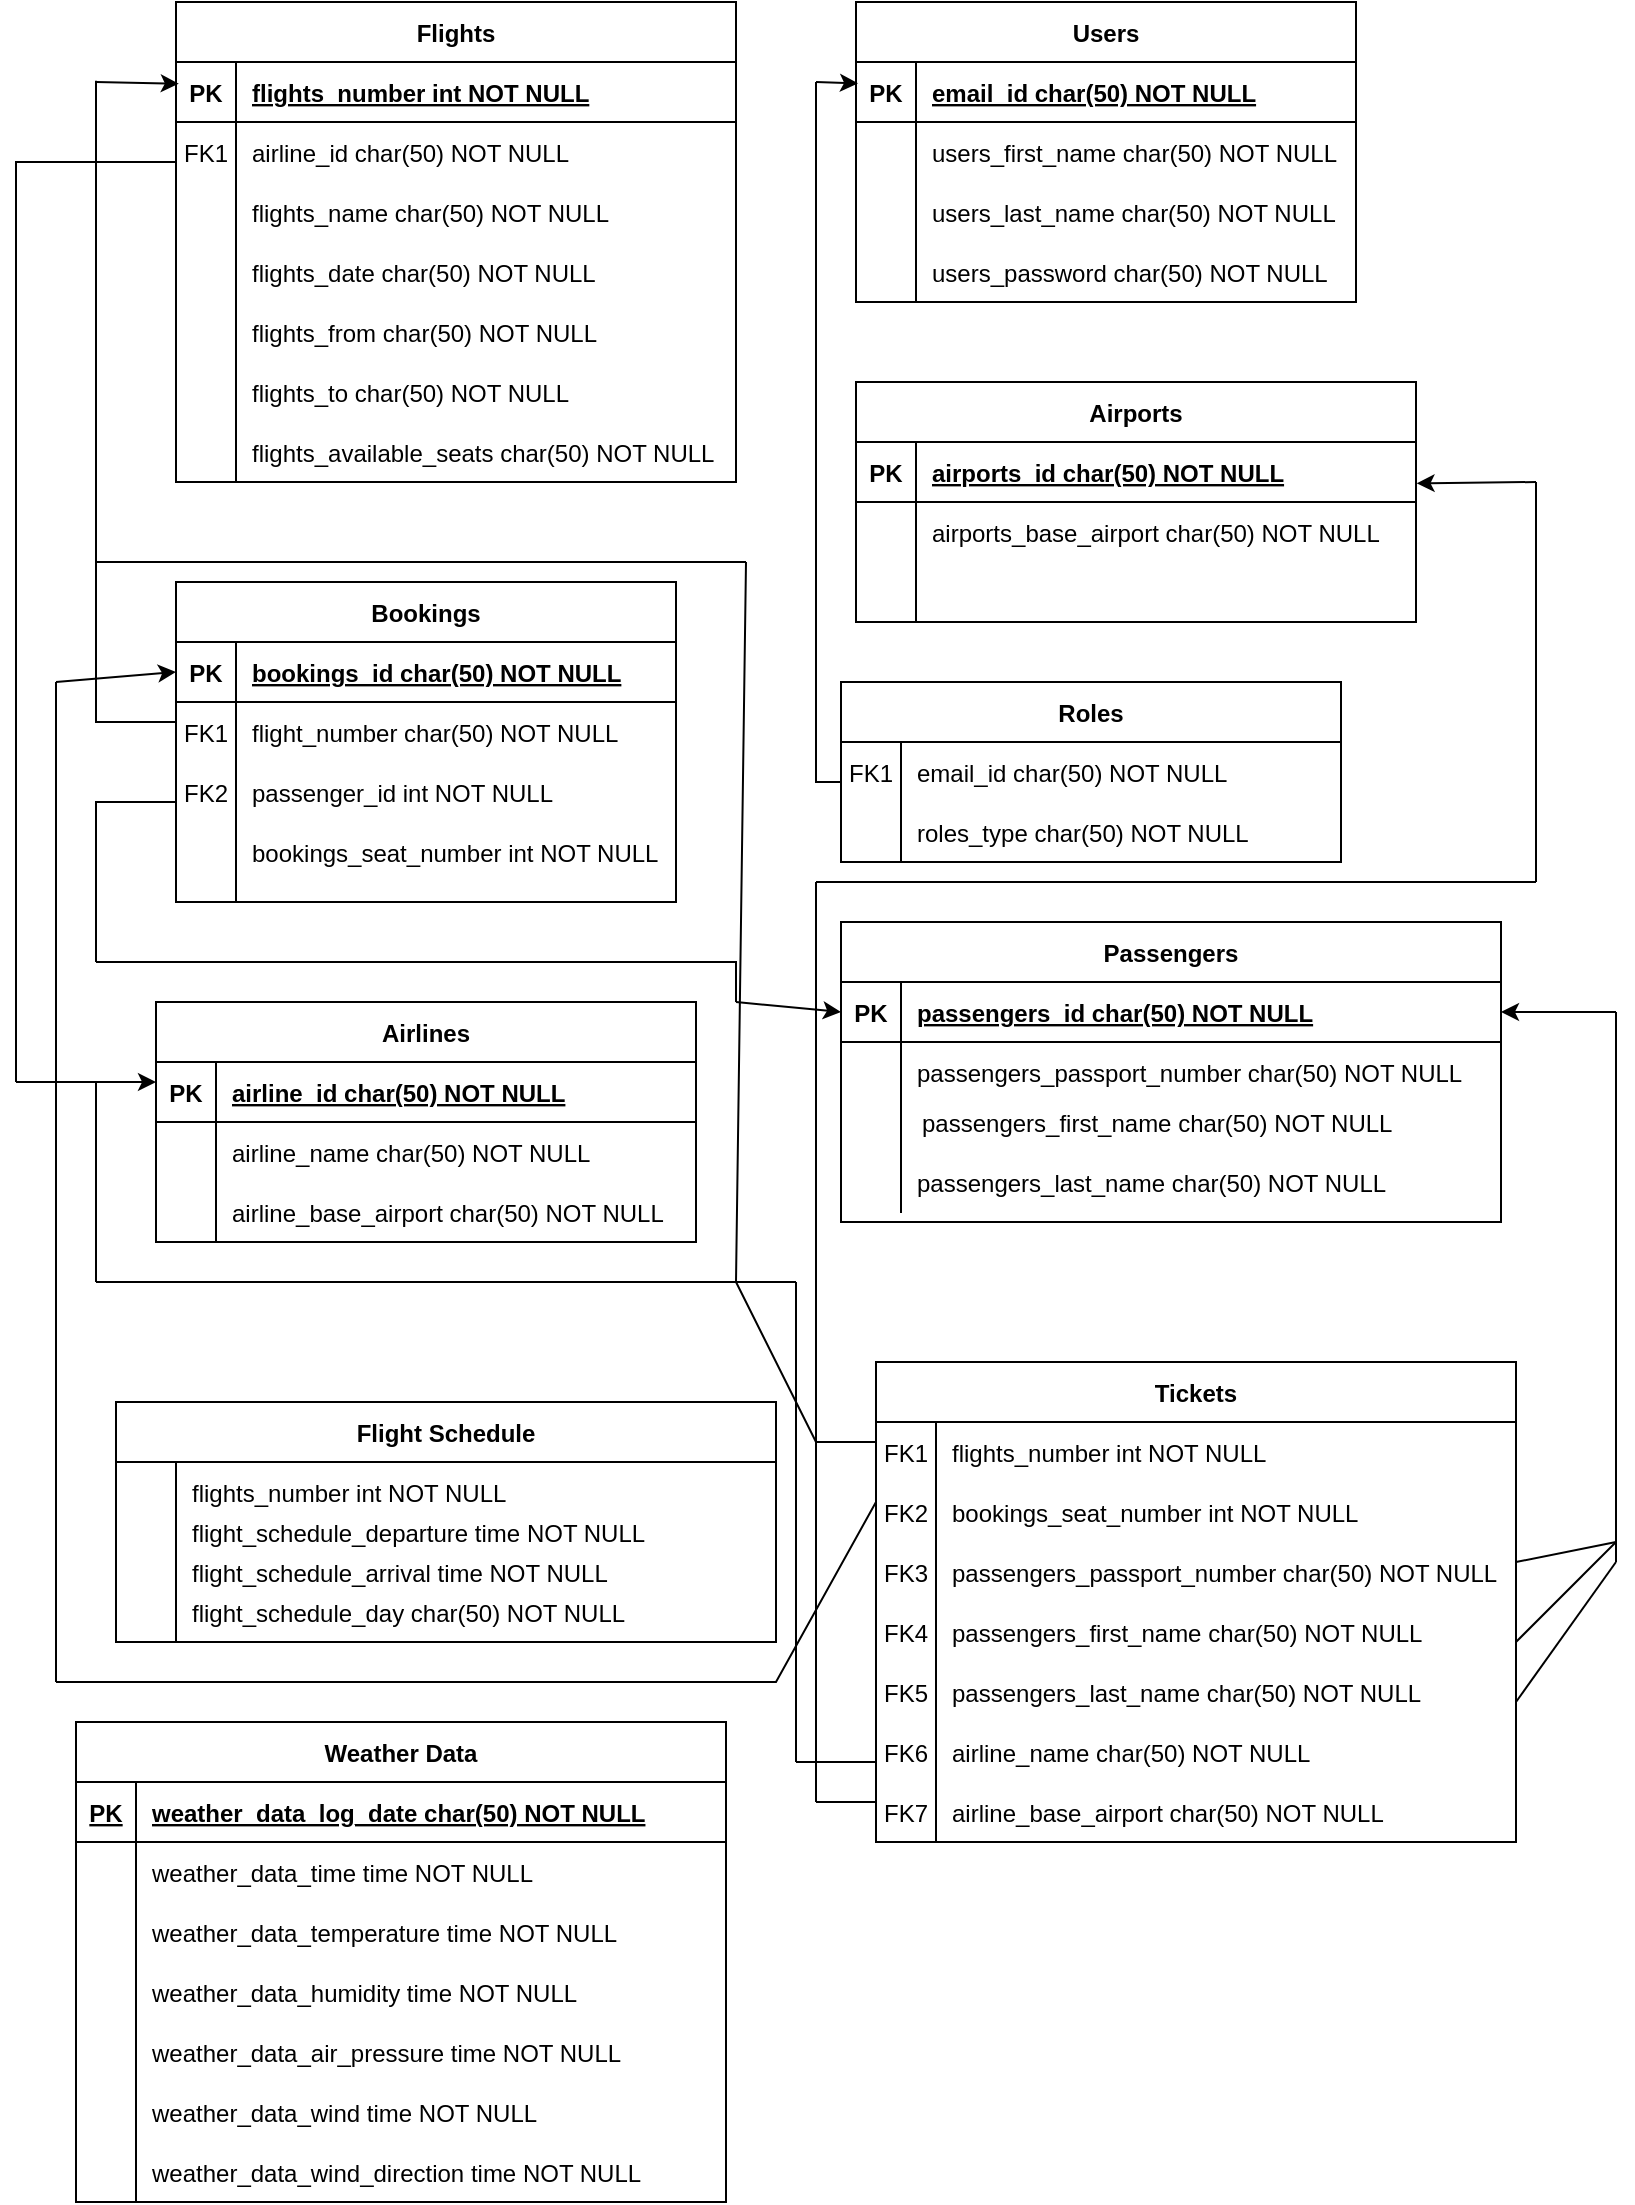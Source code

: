 <mxfile version="20.6.0" type="device"><diagram id="R2lEEEUBdFMjLlhIrx00" name="Page-1"><mxGraphModel dx="868" dy="450" grid="1" gridSize="10" guides="1" tooltips="1" connect="1" arrows="1" fold="1" page="1" pageScale="1" pageWidth="850" pageHeight="1100" math="0" shadow="0" extFonts="Permanent Marker^https://fonts.googleapis.com/css?family=Permanent+Marker"><root><mxCell id="0"/><mxCell id="1" parent="0"/><mxCell id="C-vyLk0tnHw3VtMMgP7b-2" value="Users" style="shape=table;startSize=30;container=1;collapsible=1;childLayout=tableLayout;fixedRows=1;rowLines=0;fontStyle=1;align=center;resizeLast=1;" parent="1" vertex="1"><mxGeometry x="460" y="120" width="250" height="150" as="geometry"/></mxCell><mxCell id="C-vyLk0tnHw3VtMMgP7b-3" value="" style="shape=partialRectangle;collapsible=0;dropTarget=0;pointerEvents=0;fillColor=none;points=[[0,0.5],[1,0.5]];portConstraint=eastwest;top=0;left=0;right=0;bottom=1;" parent="C-vyLk0tnHw3VtMMgP7b-2" vertex="1"><mxGeometry y="30" width="250" height="30" as="geometry"/></mxCell><mxCell id="C-vyLk0tnHw3VtMMgP7b-4" value="PK" style="shape=partialRectangle;overflow=hidden;connectable=0;fillColor=none;top=0;left=0;bottom=0;right=0;fontStyle=1;" parent="C-vyLk0tnHw3VtMMgP7b-3" vertex="1"><mxGeometry width="30" height="30" as="geometry"><mxRectangle width="30" height="30" as="alternateBounds"/></mxGeometry></mxCell><mxCell id="C-vyLk0tnHw3VtMMgP7b-5" value="email_id char(50) NOT NULL " style="shape=partialRectangle;overflow=hidden;connectable=0;fillColor=none;top=0;left=0;bottom=0;right=0;align=left;spacingLeft=6;fontStyle=5;" parent="C-vyLk0tnHw3VtMMgP7b-3" vertex="1"><mxGeometry x="30" width="220" height="30" as="geometry"><mxRectangle width="220" height="30" as="alternateBounds"/></mxGeometry></mxCell><mxCell id="C-vyLk0tnHw3VtMMgP7b-6" value="" style="shape=partialRectangle;collapsible=0;dropTarget=0;pointerEvents=0;fillColor=none;points=[[0,0.5],[1,0.5]];portConstraint=eastwest;top=0;left=0;right=0;bottom=0;" parent="C-vyLk0tnHw3VtMMgP7b-2" vertex="1"><mxGeometry y="60" width="250" height="30" as="geometry"/></mxCell><mxCell id="C-vyLk0tnHw3VtMMgP7b-7" value="" style="shape=partialRectangle;overflow=hidden;connectable=0;fillColor=none;top=0;left=0;bottom=0;right=0;" parent="C-vyLk0tnHw3VtMMgP7b-6" vertex="1"><mxGeometry width="30" height="30" as="geometry"><mxRectangle width="30" height="30" as="alternateBounds"/></mxGeometry></mxCell><mxCell id="C-vyLk0tnHw3VtMMgP7b-8" value="users_first_name char(50) NOT NULL" style="shape=partialRectangle;overflow=hidden;connectable=0;fillColor=none;top=0;left=0;bottom=0;right=0;align=left;spacingLeft=6;" parent="C-vyLk0tnHw3VtMMgP7b-6" vertex="1"><mxGeometry x="30" width="220" height="30" as="geometry"><mxRectangle width="220" height="30" as="alternateBounds"/></mxGeometry></mxCell><mxCell id="C-vyLk0tnHw3VtMMgP7b-9" value="" style="shape=partialRectangle;collapsible=0;dropTarget=0;pointerEvents=0;fillColor=none;points=[[0,0.5],[1,0.5]];portConstraint=eastwest;top=0;left=0;right=0;bottom=0;" parent="C-vyLk0tnHw3VtMMgP7b-2" vertex="1"><mxGeometry y="90" width="250" height="30" as="geometry"/></mxCell><mxCell id="C-vyLk0tnHw3VtMMgP7b-10" value="" style="shape=partialRectangle;overflow=hidden;connectable=0;fillColor=none;top=0;left=0;bottom=0;right=0;" parent="C-vyLk0tnHw3VtMMgP7b-9" vertex="1"><mxGeometry width="30" height="30" as="geometry"><mxRectangle width="30" height="30" as="alternateBounds"/></mxGeometry></mxCell><mxCell id="C-vyLk0tnHw3VtMMgP7b-11" value="" style="shape=partialRectangle;overflow=hidden;connectable=0;fillColor=none;top=0;left=0;bottom=0;right=0;align=left;spacingLeft=6;" parent="C-vyLk0tnHw3VtMMgP7b-9" vertex="1"><mxGeometry x="30" width="220" height="30" as="geometry"><mxRectangle width="220" height="30" as="alternateBounds"/></mxGeometry></mxCell><mxCell id="C-vyLk0tnHw3VtMMgP7b-13" value="Roles" style="shape=table;startSize=30;container=1;collapsible=1;childLayout=tableLayout;fixedRows=1;rowLines=0;fontStyle=1;align=center;resizeLast=1;" parent="1" vertex="1"><mxGeometry x="452.5" y="460" width="250" height="90" as="geometry"/></mxCell><mxCell id="C-vyLk0tnHw3VtMMgP7b-17" value="" style="shape=partialRectangle;collapsible=0;dropTarget=0;pointerEvents=0;fillColor=none;points=[[0,0.5],[1,0.5]];portConstraint=eastwest;top=0;left=0;right=0;bottom=0;" parent="C-vyLk0tnHw3VtMMgP7b-13" vertex="1"><mxGeometry y="30" width="250" height="30" as="geometry"/></mxCell><mxCell id="C-vyLk0tnHw3VtMMgP7b-18" value="FK1" style="shape=partialRectangle;overflow=hidden;connectable=0;fillColor=none;top=0;left=0;bottom=0;right=0;" parent="C-vyLk0tnHw3VtMMgP7b-17" vertex="1"><mxGeometry width="30" height="30" as="geometry"><mxRectangle width="30" height="30" as="alternateBounds"/></mxGeometry></mxCell><mxCell id="C-vyLk0tnHw3VtMMgP7b-19" value="email_id char(50) NOT NULL" style="shape=partialRectangle;overflow=hidden;connectable=0;fillColor=none;top=0;left=0;bottom=0;right=0;align=left;spacingLeft=6;" parent="C-vyLk0tnHw3VtMMgP7b-17" vertex="1"><mxGeometry x="30" width="220" height="30" as="geometry"><mxRectangle width="220" height="30" as="alternateBounds"/></mxGeometry></mxCell><mxCell id="C-vyLk0tnHw3VtMMgP7b-20" value="" style="shape=partialRectangle;collapsible=0;dropTarget=0;pointerEvents=0;fillColor=none;points=[[0,0.5],[1,0.5]];portConstraint=eastwest;top=0;left=0;right=0;bottom=0;" parent="C-vyLk0tnHw3VtMMgP7b-13" vertex="1"><mxGeometry y="60" width="250" height="30" as="geometry"/></mxCell><mxCell id="C-vyLk0tnHw3VtMMgP7b-21" value="" style="shape=partialRectangle;overflow=hidden;connectable=0;fillColor=none;top=0;left=0;bottom=0;right=0;" parent="C-vyLk0tnHw3VtMMgP7b-20" vertex="1"><mxGeometry width="30" height="30" as="geometry"><mxRectangle width="30" height="30" as="alternateBounds"/></mxGeometry></mxCell><mxCell id="C-vyLk0tnHw3VtMMgP7b-22" value="roles_type char(50) NOT NULL" style="shape=partialRectangle;overflow=hidden;connectable=0;fillColor=none;top=0;left=0;bottom=0;right=0;align=left;spacingLeft=6;" parent="C-vyLk0tnHw3VtMMgP7b-20" vertex="1"><mxGeometry x="30" width="220" height="30" as="geometry"><mxRectangle width="220" height="30" as="alternateBounds"/></mxGeometry></mxCell><mxCell id="C-vyLk0tnHw3VtMMgP7b-23" value="Flights" style="shape=table;startSize=30;container=1;collapsible=1;childLayout=tableLayout;fixedRows=1;rowLines=0;fontStyle=1;align=center;resizeLast=1;rounded=0;sketch=0;" parent="1" vertex="1"><mxGeometry x="120" y="120" width="280" height="240" as="geometry"/></mxCell><mxCell id="C-vyLk0tnHw3VtMMgP7b-24" value="" style="shape=partialRectangle;collapsible=0;dropTarget=0;pointerEvents=0;fillColor=none;points=[[0,0.5],[1,0.5]];portConstraint=eastwest;top=0;left=0;right=0;bottom=1;" parent="C-vyLk0tnHw3VtMMgP7b-23" vertex="1"><mxGeometry y="30" width="280" height="30" as="geometry"/></mxCell><mxCell id="C-vyLk0tnHw3VtMMgP7b-25" value="PK" style="shape=partialRectangle;overflow=hidden;connectable=0;fillColor=none;top=0;left=0;bottom=0;right=0;fontStyle=1;" parent="C-vyLk0tnHw3VtMMgP7b-24" vertex="1"><mxGeometry width="30" height="30" as="geometry"><mxRectangle width="30" height="30" as="alternateBounds"/></mxGeometry></mxCell><mxCell id="C-vyLk0tnHw3VtMMgP7b-26" value="flights_number int NOT NULL " style="shape=partialRectangle;overflow=hidden;connectable=0;fillColor=none;top=0;left=0;bottom=0;right=0;align=left;spacingLeft=6;fontStyle=5;" parent="C-vyLk0tnHw3VtMMgP7b-24" vertex="1"><mxGeometry x="30" width="250" height="30" as="geometry"><mxRectangle width="250" height="30" as="alternateBounds"/></mxGeometry></mxCell><mxCell id="C-vyLk0tnHw3VtMMgP7b-27" value="" style="shape=partialRectangle;collapsible=0;dropTarget=0;pointerEvents=0;fillColor=none;points=[[0,0.5],[1,0.5]];portConstraint=eastwest;top=0;left=0;right=0;bottom=0;" parent="C-vyLk0tnHw3VtMMgP7b-23" vertex="1"><mxGeometry y="60" width="280" height="30" as="geometry"/></mxCell><mxCell id="C-vyLk0tnHw3VtMMgP7b-28" value="" style="shape=partialRectangle;overflow=hidden;connectable=0;fillColor=none;top=0;left=0;bottom=0;right=0;" parent="C-vyLk0tnHw3VtMMgP7b-27" vertex="1"><mxGeometry width="30" height="30" as="geometry"><mxRectangle width="30" height="30" as="alternateBounds"/></mxGeometry></mxCell><mxCell id="C-vyLk0tnHw3VtMMgP7b-29" value="airline_id char(50) NOT NULL" style="shape=partialRectangle;overflow=hidden;connectable=0;fillColor=none;top=0;left=0;bottom=0;right=0;align=left;spacingLeft=6;" parent="C-vyLk0tnHw3VtMMgP7b-27" vertex="1"><mxGeometry x="30" width="250" height="30" as="geometry"><mxRectangle width="250" height="30" as="alternateBounds"/></mxGeometry></mxCell><mxCell id="FZmdo5--ezMgQRWd1udJ-2" value="flights_date char(50) NOT NULL " style="shape=partialRectangle;overflow=hidden;connectable=0;fillColor=none;top=0;left=1;bottom=0;right=0;align=left;spacingLeft=6;" parent="1" vertex="1"><mxGeometry x="150" y="240" width="250" height="30" as="geometry"><mxRectangle width="250" height="30" as="alternateBounds"/></mxGeometry></mxCell><mxCell id="FZmdo5--ezMgQRWd1udJ-3" value="flights_from char(50) NOT NULL" style="shape=partialRectangle;overflow=hidden;connectable=0;fillColor=none;top=0;left=1;bottom=0;right=0;align=left;spacingLeft=6;" parent="1" vertex="1"><mxGeometry x="150" y="270" width="250" height="30" as="geometry"><mxRectangle width="250" height="30" as="alternateBounds"/></mxGeometry></mxCell><mxCell id="FZmdo5--ezMgQRWd1udJ-4" value="flights_to char(50) NOT NULL" style="shape=partialRectangle;overflow=hidden;connectable=0;fillColor=none;top=0;left=1;bottom=0;right=0;align=left;spacingLeft=6;" parent="1" vertex="1"><mxGeometry x="150" y="300" width="250" height="30" as="geometry"><mxRectangle width="250" height="30" as="alternateBounds"/></mxGeometry></mxCell><mxCell id="FZmdo5--ezMgQRWd1udJ-11" value="flights_available_seats char(50) NOT NULL" style="shape=partialRectangle;overflow=hidden;connectable=0;fillColor=none;top=0;left=1;bottom=0;right=0;align=left;spacingLeft=6;" parent="1" vertex="1"><mxGeometry x="150" y="330" width="250" height="30" as="geometry"><mxRectangle width="250" height="30" as="alternateBounds"/></mxGeometry></mxCell><mxCell id="FZmdo5--ezMgQRWd1udJ-12" value="flights_name char(50) NOT NULL" style="shape=partialRectangle;overflow=hidden;connectable=0;fillColor=none;top=0;left=1;bottom=0;right=0;align=left;spacingLeft=6;" parent="1" vertex="1"><mxGeometry x="150" y="210" width="250" height="30" as="geometry"><mxRectangle width="250" height="30" as="alternateBounds"/></mxGeometry></mxCell><mxCell id="FZmdo5--ezMgQRWd1udJ-15" value="FK1" style="shape=partialRectangle;overflow=hidden;connectable=0;fillColor=none;top=0;left=0;bottom=0;right=0;" parent="1" vertex="1"><mxGeometry x="120" y="180" width="30" height="30" as="geometry"><mxRectangle width="30" height="30" as="alternateBounds"/></mxGeometry></mxCell><mxCell id="FZmdo5--ezMgQRWd1udJ-16" value="users_last_name char(50) NOT NULL" style="shape=partialRectangle;overflow=hidden;connectable=0;fillColor=none;top=0;left=0;bottom=0;right=0;align=left;spacingLeft=6;" parent="1" vertex="1"><mxGeometry x="490" y="210" width="220" height="30" as="geometry"><mxRectangle width="220" height="30" as="alternateBounds"/></mxGeometry></mxCell><mxCell id="FZmdo5--ezMgQRWd1udJ-28" value="users_password char(50) NOT NULL" style="shape=partialRectangle;overflow=hidden;connectable=0;fillColor=none;top=0;left=1;bottom=0;right=0;align=left;spacingLeft=6;" parent="1" vertex="1"><mxGeometry x="490" y="240" width="220" height="30" as="geometry"><mxRectangle width="220" height="30" as="alternateBounds"/></mxGeometry></mxCell><mxCell id="FZmdo5--ezMgQRWd1udJ-30" value="Bookings" style="shape=table;startSize=30;container=1;collapsible=1;childLayout=tableLayout;fixedRows=1;rowLines=0;fontStyle=1;align=center;resizeLast=1;" parent="1" vertex="1"><mxGeometry x="120" y="410" width="250" height="160" as="geometry"/></mxCell><mxCell id="FZmdo5--ezMgQRWd1udJ-31" value="" style="shape=partialRectangle;collapsible=0;dropTarget=0;pointerEvents=0;fillColor=none;points=[[0,0.5],[1,0.5]];portConstraint=eastwest;top=0;left=0;right=0;bottom=1;" parent="FZmdo5--ezMgQRWd1udJ-30" vertex="1"><mxGeometry y="30" width="250" height="30" as="geometry"/></mxCell><mxCell id="FZmdo5--ezMgQRWd1udJ-32" value="PK" style="shape=partialRectangle;overflow=hidden;connectable=0;fillColor=none;top=0;left=0;bottom=0;right=0;fontStyle=1;" parent="FZmdo5--ezMgQRWd1udJ-31" vertex="1"><mxGeometry width="30" height="30" as="geometry"><mxRectangle width="30" height="30" as="alternateBounds"/></mxGeometry></mxCell><mxCell id="FZmdo5--ezMgQRWd1udJ-33" value="bookings_id char(50) NOT NULL " style="shape=partialRectangle;overflow=hidden;connectable=0;fillColor=none;top=0;left=0;bottom=0;right=0;align=left;spacingLeft=6;fontStyle=5;" parent="FZmdo5--ezMgQRWd1udJ-31" vertex="1"><mxGeometry x="30" width="220" height="30" as="geometry"><mxRectangle width="220" height="30" as="alternateBounds"/></mxGeometry></mxCell><mxCell id="FZmdo5--ezMgQRWd1udJ-34" value="" style="shape=partialRectangle;collapsible=0;dropTarget=0;pointerEvents=0;fillColor=none;points=[[0,0.5],[1,0.5]];portConstraint=eastwest;top=0;left=0;right=0;bottom=0;" parent="FZmdo5--ezMgQRWd1udJ-30" vertex="1"><mxGeometry y="60" width="250" height="30" as="geometry"/></mxCell><mxCell id="FZmdo5--ezMgQRWd1udJ-35" value="" style="shape=partialRectangle;overflow=hidden;connectable=0;fillColor=none;top=0;left=0;bottom=0;right=0;" parent="FZmdo5--ezMgQRWd1udJ-34" vertex="1"><mxGeometry width="30" height="30" as="geometry"><mxRectangle width="30" height="30" as="alternateBounds"/></mxGeometry></mxCell><mxCell id="FZmdo5--ezMgQRWd1udJ-36" value="flight_number char(50) NOT NULL" style="shape=partialRectangle;overflow=hidden;connectable=0;fillColor=none;top=0;left=0;bottom=0;right=0;align=left;spacingLeft=6;" parent="FZmdo5--ezMgQRWd1udJ-34" vertex="1"><mxGeometry x="30" width="220" height="30" as="geometry"><mxRectangle width="220" height="30" as="alternateBounds"/></mxGeometry></mxCell><mxCell id="FZmdo5--ezMgQRWd1udJ-37" value="" style="shape=partialRectangle;collapsible=0;dropTarget=0;pointerEvents=0;fillColor=none;points=[[0,0.5],[1,0.5]];portConstraint=eastwest;top=0;left=0;right=0;bottom=0;" parent="FZmdo5--ezMgQRWd1udJ-30" vertex="1"><mxGeometry y="90" width="250" height="30" as="geometry"/></mxCell><mxCell id="FZmdo5--ezMgQRWd1udJ-38" value="" style="shape=partialRectangle;overflow=hidden;connectable=0;fillColor=none;top=0;left=0;bottom=0;right=0;" parent="FZmdo5--ezMgQRWd1udJ-37" vertex="1"><mxGeometry width="30" height="30" as="geometry"><mxRectangle width="30" height="30" as="alternateBounds"/></mxGeometry></mxCell><mxCell id="FZmdo5--ezMgQRWd1udJ-39" value="" style="shape=partialRectangle;overflow=hidden;connectable=0;fillColor=none;top=0;left=0;bottom=0;right=0;align=left;spacingLeft=6;" parent="FZmdo5--ezMgQRWd1udJ-37" vertex="1"><mxGeometry x="30" width="220" height="30" as="geometry"><mxRectangle width="220" height="30" as="alternateBounds"/></mxGeometry></mxCell><mxCell id="FZmdo5--ezMgQRWd1udJ-40" value="" style="endArrow=none;html=1;rounded=0;" parent="1" edge="1"><mxGeometry width="50" height="50" relative="1" as="geometry"><mxPoint x="150" y="520" as="sourcePoint"/><mxPoint x="150" y="570" as="targetPoint"/></mxGeometry></mxCell><mxCell id="FZmdo5--ezMgQRWd1udJ-41" value="passenger_id int NOT NULL" style="shape=partialRectangle;overflow=hidden;connectable=0;fillColor=none;top=0;left=0;bottom=0;right=0;align=left;spacingLeft=6;" parent="1" vertex="1"><mxGeometry x="150" y="500" width="220" height="30" as="geometry"><mxRectangle width="220" height="30" as="alternateBounds"/></mxGeometry></mxCell><mxCell id="FZmdo5--ezMgQRWd1udJ-42" value="bookings_seat_number int NOT NULL" style="shape=partialRectangle;overflow=hidden;connectable=0;fillColor=none;top=0;left=0;bottom=0;right=0;align=left;spacingLeft=6;" parent="1" vertex="1"><mxGeometry x="150" y="530" width="220" height="30" as="geometry"><mxRectangle width="220" height="30" as="alternateBounds"/></mxGeometry></mxCell><mxCell id="FZmdo5--ezMgQRWd1udJ-44" value="FK1" style="shape=partialRectangle;overflow=hidden;connectable=0;fillColor=none;top=0;left=0;bottom=0;right=0;" parent="1" vertex="1"><mxGeometry x="120" y="470" width="30" height="30" as="geometry"><mxRectangle width="30" height="30" as="alternateBounds"/></mxGeometry></mxCell><mxCell id="FZmdo5--ezMgQRWd1udJ-45" value="FK2" style="shape=partialRectangle;overflow=hidden;connectable=0;fillColor=none;top=0;left=0;bottom=0;right=0;" parent="1" vertex="1"><mxGeometry x="120" y="500" width="30" height="30" as="geometry"><mxRectangle width="30" height="30" as="alternateBounds"/></mxGeometry></mxCell><mxCell id="FZmdo5--ezMgQRWd1udJ-46" value="Passengers" style="shape=table;startSize=30;container=1;collapsible=1;childLayout=tableLayout;fixedRows=1;rowLines=0;fontStyle=1;align=center;resizeLast=1;" parent="1" vertex="1"><mxGeometry x="452.5" y="580" width="330" height="150" as="geometry"/></mxCell><mxCell id="FZmdo5--ezMgQRWd1udJ-47" value="" style="shape=partialRectangle;collapsible=0;dropTarget=0;pointerEvents=0;fillColor=none;points=[[0,0.5],[1,0.5]];portConstraint=eastwest;top=0;left=0;right=0;bottom=1;" parent="FZmdo5--ezMgQRWd1udJ-46" vertex="1"><mxGeometry y="30" width="330" height="30" as="geometry"/></mxCell><mxCell id="FZmdo5--ezMgQRWd1udJ-48" value="PK" style="shape=partialRectangle;overflow=hidden;connectable=0;fillColor=none;top=0;left=0;bottom=0;right=0;fontStyle=1;" parent="FZmdo5--ezMgQRWd1udJ-47" vertex="1"><mxGeometry width="30" height="30" as="geometry"><mxRectangle width="30" height="30" as="alternateBounds"/></mxGeometry></mxCell><mxCell id="FZmdo5--ezMgQRWd1udJ-49" value="passengers_id char(50) NOT NULL " style="shape=partialRectangle;overflow=hidden;connectable=0;fillColor=none;top=0;left=0;bottom=0;right=0;align=left;spacingLeft=6;fontStyle=5;" parent="FZmdo5--ezMgQRWd1udJ-47" vertex="1"><mxGeometry x="30" width="300" height="30" as="geometry"><mxRectangle width="300" height="30" as="alternateBounds"/></mxGeometry></mxCell><mxCell id="FZmdo5--ezMgQRWd1udJ-50" value="" style="shape=partialRectangle;collapsible=0;dropTarget=0;pointerEvents=0;fillColor=none;points=[[0,0.5],[1,0.5]];portConstraint=eastwest;top=0;left=0;right=0;bottom=0;" parent="FZmdo5--ezMgQRWd1udJ-46" vertex="1"><mxGeometry y="60" width="330" height="30" as="geometry"/></mxCell><mxCell id="FZmdo5--ezMgQRWd1udJ-51" value="" style="shape=partialRectangle;overflow=hidden;connectable=0;fillColor=none;top=0;left=0;bottom=0;right=0;" parent="FZmdo5--ezMgQRWd1udJ-50" vertex="1"><mxGeometry width="30" height="30" as="geometry"><mxRectangle width="30" height="30" as="alternateBounds"/></mxGeometry></mxCell><mxCell id="FZmdo5--ezMgQRWd1udJ-52" value="passengers_passport_number char(50) NOT NULL" style="shape=partialRectangle;overflow=hidden;connectable=0;fillColor=none;top=0;left=0;bottom=0;right=0;align=left;spacingLeft=6;" parent="FZmdo5--ezMgQRWd1udJ-50" vertex="1"><mxGeometry x="30" width="300" height="30" as="geometry"><mxRectangle width="300" height="30" as="alternateBounds"/></mxGeometry></mxCell><mxCell id="FZmdo5--ezMgQRWd1udJ-53" value="" style="shape=partialRectangle;collapsible=0;dropTarget=0;pointerEvents=0;fillColor=none;points=[[0,0.5],[1,0.5]];portConstraint=eastwest;top=0;left=0;right=0;bottom=0;" parent="FZmdo5--ezMgQRWd1udJ-46" vertex="1"><mxGeometry y="90" width="330" height="30" as="geometry"/></mxCell><mxCell id="FZmdo5--ezMgQRWd1udJ-54" value="" style="shape=partialRectangle;overflow=hidden;connectable=0;fillColor=none;top=0;left=0;bottom=0;right=0;" parent="FZmdo5--ezMgQRWd1udJ-53" vertex="1"><mxGeometry width="30" height="30" as="geometry"><mxRectangle width="30" height="30" as="alternateBounds"/></mxGeometry></mxCell><mxCell id="FZmdo5--ezMgQRWd1udJ-55" value="" style="shape=partialRectangle;overflow=hidden;connectable=0;fillColor=none;top=0;left=0;bottom=0;right=0;align=left;spacingLeft=6;" parent="FZmdo5--ezMgQRWd1udJ-53" vertex="1"><mxGeometry x="30" width="300" height="30" as="geometry"><mxRectangle width="300" height="30" as="alternateBounds"/></mxGeometry></mxCell><mxCell id="FZmdo5--ezMgQRWd1udJ-57" value="passengers_first_name char(50) NOT NULL" style="shape=partialRectangle;overflow=hidden;connectable=0;fillColor=none;top=0;left=0;bottom=0;right=0;align=left;spacingLeft=6;" parent="1" vertex="1"><mxGeometry x="485" y="665" width="255" height="30" as="geometry"><mxRectangle width="220" height="30" as="alternateBounds"/></mxGeometry></mxCell><mxCell id="FZmdo5--ezMgQRWd1udJ-58" value="passengers_last_name char(50) NOT NULL" style="shape=partialRectangle;overflow=hidden;connectable=0;fillColor=none;top=0;left=1;bottom=0;right=0;align=left;spacingLeft=6;" parent="1" vertex="1"><mxGeometry x="482.5" y="695" width="260" height="30" as="geometry"><mxRectangle width="220" height="30" as="alternateBounds"/></mxGeometry></mxCell><mxCell id="FZmdo5--ezMgQRWd1udJ-59" value="Airlines" style="shape=table;startSize=30;container=1;collapsible=1;childLayout=tableLayout;fixedRows=1;rowLines=0;fontStyle=1;align=center;resizeLast=1;" parent="1" vertex="1"><mxGeometry x="110" y="620" width="270" height="120" as="geometry"/></mxCell><mxCell id="FZmdo5--ezMgQRWd1udJ-60" value="" style="shape=partialRectangle;collapsible=0;dropTarget=0;pointerEvents=0;fillColor=none;points=[[0,0.5],[1,0.5]];portConstraint=eastwest;top=0;left=0;right=0;bottom=1;" parent="FZmdo5--ezMgQRWd1udJ-59" vertex="1"><mxGeometry y="30" width="270" height="30" as="geometry"/></mxCell><mxCell id="FZmdo5--ezMgQRWd1udJ-61" value="PK" style="shape=partialRectangle;overflow=hidden;connectable=0;fillColor=none;top=0;left=0;bottom=0;right=0;fontStyle=1;" parent="FZmdo5--ezMgQRWd1udJ-60" vertex="1"><mxGeometry width="30" height="30" as="geometry"><mxRectangle width="30" height="30" as="alternateBounds"/></mxGeometry></mxCell><mxCell id="FZmdo5--ezMgQRWd1udJ-62" value="airline_id char(50) NOT NULL " style="shape=partialRectangle;overflow=hidden;connectable=0;fillColor=none;top=0;left=0;bottom=0;right=0;align=left;spacingLeft=6;fontStyle=5;" parent="FZmdo5--ezMgQRWd1udJ-60" vertex="1"><mxGeometry x="30" width="240" height="30" as="geometry"><mxRectangle width="240" height="30" as="alternateBounds"/></mxGeometry></mxCell><mxCell id="FZmdo5--ezMgQRWd1udJ-63" value="" style="shape=partialRectangle;collapsible=0;dropTarget=0;pointerEvents=0;fillColor=none;points=[[0,0.5],[1,0.5]];portConstraint=eastwest;top=0;left=0;right=0;bottom=0;" parent="FZmdo5--ezMgQRWd1udJ-59" vertex="1"><mxGeometry y="60" width="270" height="30" as="geometry"/></mxCell><mxCell id="FZmdo5--ezMgQRWd1udJ-64" value="" style="shape=partialRectangle;overflow=hidden;connectable=0;fillColor=none;top=0;left=0;bottom=0;right=0;" parent="FZmdo5--ezMgQRWd1udJ-63" vertex="1"><mxGeometry width="30" height="30" as="geometry"><mxRectangle width="30" height="30" as="alternateBounds"/></mxGeometry></mxCell><mxCell id="FZmdo5--ezMgQRWd1udJ-65" value="airline_name char(50) NOT NULL" style="shape=partialRectangle;overflow=hidden;connectable=0;fillColor=none;top=0;left=0;bottom=0;right=0;align=left;spacingLeft=6;" parent="FZmdo5--ezMgQRWd1udJ-63" vertex="1"><mxGeometry x="30" width="240" height="30" as="geometry"><mxRectangle width="240" height="30" as="alternateBounds"/></mxGeometry></mxCell><mxCell id="FZmdo5--ezMgQRWd1udJ-66" value="" style="shape=partialRectangle;collapsible=0;dropTarget=0;pointerEvents=0;fillColor=none;points=[[0,0.5],[1,0.5]];portConstraint=eastwest;top=0;left=0;right=0;bottom=0;" parent="FZmdo5--ezMgQRWd1udJ-59" vertex="1"><mxGeometry y="90" width="270" height="30" as="geometry"/></mxCell><mxCell id="FZmdo5--ezMgQRWd1udJ-67" value="" style="shape=partialRectangle;overflow=hidden;connectable=0;fillColor=none;top=0;left=0;bottom=0;right=0;" parent="FZmdo5--ezMgQRWd1udJ-66" vertex="1"><mxGeometry width="30" height="30" as="geometry"><mxRectangle width="30" height="30" as="alternateBounds"/></mxGeometry></mxCell><mxCell id="FZmdo5--ezMgQRWd1udJ-68" value="" style="shape=partialRectangle;overflow=hidden;connectable=0;fillColor=none;top=0;left=0;bottom=0;right=0;align=left;spacingLeft=6;" parent="FZmdo5--ezMgQRWd1udJ-66" vertex="1"><mxGeometry x="30" width="240" height="30" as="geometry"><mxRectangle width="240" height="30" as="alternateBounds"/></mxGeometry></mxCell><mxCell id="FZmdo5--ezMgQRWd1udJ-70" value="airline_base_airport char(50) NOT NULL" style="shape=partialRectangle;overflow=hidden;connectable=0;fillColor=none;top=0;left=0;bottom=0;right=0;align=left;spacingLeft=6;" parent="1" vertex="1"><mxGeometry x="140" y="710" width="230" height="30" as="geometry"><mxRectangle width="220" height="30" as="alternateBounds"/></mxGeometry></mxCell><mxCell id="FZmdo5--ezMgQRWd1udJ-72" value="Tickets" style="shape=table;startSize=30;container=1;collapsible=1;childLayout=tableLayout;fixedRows=1;rowLines=0;fontStyle=1;align=center;resizeLast=1;" parent="1" vertex="1"><mxGeometry x="470" y="800" width="320" height="240" as="geometry"/></mxCell><mxCell id="FZmdo5--ezMgQRWd1udJ-76" value="" style="shape=partialRectangle;collapsible=0;dropTarget=0;pointerEvents=0;fillColor=none;points=[[0,0.5],[1,0.5]];portConstraint=eastwest;top=0;left=0;right=0;bottom=0;" parent="FZmdo5--ezMgQRWd1udJ-72" vertex="1"><mxGeometry y="30" width="320" height="30" as="geometry"/></mxCell><mxCell id="FZmdo5--ezMgQRWd1udJ-77" value="" style="shape=partialRectangle;overflow=hidden;connectable=0;fillColor=none;top=0;left=0;bottom=0;right=0;" parent="FZmdo5--ezMgQRWd1udJ-76" vertex="1"><mxGeometry width="30" height="30" as="geometry"><mxRectangle width="30" height="30" as="alternateBounds"/></mxGeometry></mxCell><mxCell id="FZmdo5--ezMgQRWd1udJ-78" value="flights_number int NOT NULL" style="shape=partialRectangle;overflow=hidden;connectable=0;fillColor=none;top=0;left=0;bottom=0;right=0;align=left;spacingLeft=6;" parent="FZmdo5--ezMgQRWd1udJ-76" vertex="1"><mxGeometry x="30" width="290" height="30" as="geometry"><mxRectangle width="290" height="30" as="alternateBounds"/></mxGeometry></mxCell><mxCell id="FZmdo5--ezMgQRWd1udJ-79" value="" style="shape=partialRectangle;collapsible=0;dropTarget=0;pointerEvents=0;fillColor=none;points=[[0,0.5],[1,0.5]];portConstraint=eastwest;top=0;left=0;right=0;bottom=0;" parent="FZmdo5--ezMgQRWd1udJ-72" vertex="1"><mxGeometry y="60" width="320" height="30" as="geometry"/></mxCell><mxCell id="FZmdo5--ezMgQRWd1udJ-80" value="" style="shape=partialRectangle;overflow=hidden;connectable=0;fillColor=none;top=0;left=0;bottom=0;right=0;" parent="FZmdo5--ezMgQRWd1udJ-79" vertex="1"><mxGeometry width="30" height="30" as="geometry"><mxRectangle width="30" height="30" as="alternateBounds"/></mxGeometry></mxCell><mxCell id="FZmdo5--ezMgQRWd1udJ-81" value="" style="shape=partialRectangle;overflow=hidden;connectable=0;fillColor=none;top=0;left=0;bottom=0;right=0;align=left;spacingLeft=6;" parent="FZmdo5--ezMgQRWd1udJ-79" vertex="1"><mxGeometry x="30" width="290" height="30" as="geometry"><mxRectangle width="290" height="30" as="alternateBounds"/></mxGeometry></mxCell><mxCell id="FZmdo5--ezMgQRWd1udJ-104" value="bookings_seat_number int NOT NULL" style="shape=partialRectangle;overflow=hidden;connectable=0;fillColor=none;top=0;left=0;bottom=0;right=0;align=left;spacingLeft=6;" parent="1" vertex="1"><mxGeometry x="500" y="860" width="235" height="30" as="geometry"><mxRectangle width="220" height="30" as="alternateBounds"/></mxGeometry></mxCell><mxCell id="FZmdo5--ezMgQRWd1udJ-105" value="passengers_passport_number char(50) NOT NULL" style="shape=partialRectangle;overflow=hidden;connectable=0;fillColor=none;top=0;left=1;bottom=0;right=0;align=left;spacingLeft=6;" parent="1" vertex="1"><mxGeometry x="500" y="890" width="290" height="30" as="geometry"><mxRectangle width="220" height="30" as="alternateBounds"/></mxGeometry></mxCell><mxCell id="FZmdo5--ezMgQRWd1udJ-106" value="passengers_first_name char(50) NOT NULL" style="shape=partialRectangle;overflow=hidden;connectable=0;fillColor=none;top=0;left=1;bottom=0;right=0;align=left;spacingLeft=6;" parent="1" vertex="1"><mxGeometry x="500" y="920" width="280" height="30" as="geometry"><mxRectangle width="220" height="30" as="alternateBounds"/></mxGeometry></mxCell><mxCell id="FZmdo5--ezMgQRWd1udJ-107" value="passengers_last_name char(50) NOT NULL" style="shape=partialRectangle;overflow=hidden;connectable=0;fillColor=none;top=0;left=1;bottom=0;right=0;align=left;spacingLeft=6;" parent="1" vertex="1"><mxGeometry x="500" y="950" width="245" height="30" as="geometry"><mxRectangle width="220" height="30" as="alternateBounds"/></mxGeometry></mxCell><mxCell id="FZmdo5--ezMgQRWd1udJ-108" value="airline_name char(50) NOT NULL" style="shape=partialRectangle;overflow=hidden;connectable=0;fillColor=none;top=0;left=1;bottom=0;right=0;align=left;spacingLeft=6;" parent="1" vertex="1"><mxGeometry x="500" y="980" width="220" height="30" as="geometry"><mxRectangle width="220" height="30" as="alternateBounds"/></mxGeometry></mxCell><mxCell id="FZmdo5--ezMgQRWd1udJ-109" value="airline_base_airport char(50) NOT NULL" style="shape=partialRectangle;overflow=hidden;connectable=0;fillColor=none;top=0;left=1;bottom=0;right=0;align=left;spacingLeft=6;" parent="1" vertex="1"><mxGeometry x="500" y="1010" width="255" height="30" as="geometry"><mxRectangle width="220" height="30" as="alternateBounds"/></mxGeometry></mxCell><mxCell id="FZmdo5--ezMgQRWd1udJ-110" value="FK1" style="shape=partialRectangle;overflow=hidden;connectable=0;fillColor=none;top=0;left=0;bottom=0;right=0;" parent="1" vertex="1"><mxGeometry x="470" y="830" width="30" height="30" as="geometry"><mxRectangle width="30" height="30" as="alternateBounds"/></mxGeometry></mxCell><mxCell id="FZmdo5--ezMgQRWd1udJ-111" value="FK2" style="shape=partialRectangle;overflow=hidden;connectable=0;fillColor=none;top=0;left=0;bottom=0;right=0;" parent="1" vertex="1"><mxGeometry x="470" y="860" width="30" height="30" as="geometry"><mxRectangle width="30" height="30" as="alternateBounds"/></mxGeometry></mxCell><mxCell id="FZmdo5--ezMgQRWd1udJ-112" value="FK3" style="shape=partialRectangle;overflow=hidden;connectable=0;fillColor=none;top=0;left=0;bottom=0;right=0;" parent="1" vertex="1"><mxGeometry x="470" y="890" width="30" height="30" as="geometry"><mxRectangle width="30" height="30" as="alternateBounds"/></mxGeometry></mxCell><mxCell id="FZmdo5--ezMgQRWd1udJ-113" value="FK4" style="shape=partialRectangle;overflow=hidden;connectable=0;fillColor=none;top=0;left=0;bottom=0;right=0;" parent="1" vertex="1"><mxGeometry x="470" y="920" width="30" height="30" as="geometry"><mxRectangle width="30" height="30" as="alternateBounds"/></mxGeometry></mxCell><mxCell id="FZmdo5--ezMgQRWd1udJ-114" value="FK5" style="shape=partialRectangle;overflow=hidden;connectable=0;fillColor=none;top=0;left=0;bottom=0;right=0;" parent="1" vertex="1"><mxGeometry x="470" y="950" width="30" height="30" as="geometry"><mxRectangle width="30" height="30" as="alternateBounds"/></mxGeometry></mxCell><mxCell id="FZmdo5--ezMgQRWd1udJ-115" value="FK6" style="shape=partialRectangle;overflow=hidden;connectable=0;fillColor=none;top=0;left=0;bottom=0;right=0;" parent="1" vertex="1"><mxGeometry x="470" y="980" width="30" height="30" as="geometry"><mxRectangle width="30" height="30" as="alternateBounds"/></mxGeometry></mxCell><mxCell id="FZmdo5--ezMgQRWd1udJ-116" value="FK7" style="shape=partialRectangle;overflow=hidden;connectable=0;fillColor=none;top=0;left=0;bottom=0;right=0;" parent="1" vertex="1"><mxGeometry x="470" y="1010" width="30" height="30" as="geometry"><mxRectangle width="30" height="30" as="alternateBounds"/></mxGeometry></mxCell><mxCell id="FZmdo5--ezMgQRWd1udJ-119" value="Flight Schedule" style="shape=table;startSize=30;container=1;collapsible=1;childLayout=tableLayout;fixedRows=1;rowLines=0;fontStyle=1;align=center;resizeLast=1;" parent="1" vertex="1"><mxGeometry x="90" y="820" width="330" height="120" as="geometry"/></mxCell><mxCell id="FZmdo5--ezMgQRWd1udJ-123" value="" style="shape=partialRectangle;collapsible=0;dropTarget=0;pointerEvents=0;fillColor=none;points=[[0,0.5],[1,0.5]];portConstraint=eastwest;top=0;left=0;right=0;bottom=0;" parent="FZmdo5--ezMgQRWd1udJ-119" vertex="1"><mxGeometry y="30" width="330" height="30" as="geometry"/></mxCell><mxCell id="FZmdo5--ezMgQRWd1udJ-124" value="" style="shape=partialRectangle;overflow=hidden;connectable=0;fillColor=none;top=0;left=0;bottom=0;right=0;" parent="FZmdo5--ezMgQRWd1udJ-123" vertex="1"><mxGeometry width="30" height="30" as="geometry"><mxRectangle width="30" height="30" as="alternateBounds"/></mxGeometry></mxCell><mxCell id="FZmdo5--ezMgQRWd1udJ-125" value="flights_number int NOT NULL" style="shape=partialRectangle;overflow=hidden;connectable=0;fillColor=none;top=0;left=1;bottom=0;right=0;align=left;spacingLeft=6;fontStyle=0" parent="FZmdo5--ezMgQRWd1udJ-123" vertex="1"><mxGeometry x="30" width="300" height="30" as="geometry"><mxRectangle width="300" height="30" as="alternateBounds"/></mxGeometry></mxCell><mxCell id="FZmdo5--ezMgQRWd1udJ-126" value="" style="shape=partialRectangle;collapsible=0;dropTarget=0;pointerEvents=0;fillColor=none;points=[[0,0.5],[1,0.5]];portConstraint=eastwest;top=0;left=0;right=0;bottom=0;" parent="FZmdo5--ezMgQRWd1udJ-119" vertex="1"><mxGeometry y="60" width="330" height="30" as="geometry"/></mxCell><mxCell id="FZmdo5--ezMgQRWd1udJ-127" value="" style="shape=partialRectangle;overflow=hidden;connectable=0;fillColor=none;top=0;left=0;bottom=0;right=0;" parent="FZmdo5--ezMgQRWd1udJ-126" vertex="1"><mxGeometry width="30" height="30" as="geometry"><mxRectangle width="30" height="30" as="alternateBounds"/></mxGeometry></mxCell><mxCell id="FZmdo5--ezMgQRWd1udJ-128" value="" style="shape=partialRectangle;overflow=hidden;connectable=0;fillColor=none;top=0;left=0;bottom=0;right=0;align=left;spacingLeft=6;" parent="FZmdo5--ezMgQRWd1udJ-126" vertex="1"><mxGeometry x="30" width="300" height="30" as="geometry"><mxRectangle width="300" height="30" as="alternateBounds"/></mxGeometry></mxCell><mxCell id="FZmdo5--ezMgQRWd1udJ-129" value="flight_schedule_departure time NOT NULL" style="shape=partialRectangle;overflow=hidden;connectable=0;fillColor=none;top=0;left=1;bottom=0;right=0;align=left;spacingLeft=6;" parent="1" vertex="1"><mxGeometry x="120" y="870" width="300" height="30" as="geometry"><mxRectangle width="300" height="30" as="alternateBounds"/></mxGeometry></mxCell><mxCell id="FZmdo5--ezMgQRWd1udJ-130" value="flight_schedule_arrival time NOT NULL" style="shape=partialRectangle;overflow=hidden;connectable=0;fillColor=none;top=0;left=1;bottom=0;right=0;align=left;spacingLeft=6;" parent="1" vertex="1"><mxGeometry x="120" y="890" width="300" height="30" as="geometry"><mxRectangle width="300" height="30" as="alternateBounds"/></mxGeometry></mxCell><mxCell id="FZmdo5--ezMgQRWd1udJ-131" value="flight_schedule_day char(50) NOT NULL" style="shape=partialRectangle;overflow=hidden;connectable=0;fillColor=none;top=0;left=1;bottom=0;right=0;align=left;spacingLeft=6;" parent="1" vertex="1"><mxGeometry x="120" y="910" width="300" height="30" as="geometry"><mxRectangle width="300" height="30" as="alternateBounds"/></mxGeometry></mxCell><mxCell id="FZmdo5--ezMgQRWd1udJ-132" value="Airports" style="shape=table;startSize=30;container=1;collapsible=1;childLayout=tableLayout;fixedRows=1;rowLines=0;fontStyle=1;align=center;resizeLast=1;" parent="1" vertex="1"><mxGeometry x="460" y="310" width="280" height="120" as="geometry"/></mxCell><mxCell id="FZmdo5--ezMgQRWd1udJ-133" value="" style="shape=partialRectangle;collapsible=0;dropTarget=0;pointerEvents=0;fillColor=none;points=[[0,0.5],[1,0.5]];portConstraint=eastwest;top=0;left=0;right=0;bottom=1;" parent="FZmdo5--ezMgQRWd1udJ-132" vertex="1"><mxGeometry y="30" width="280" height="30" as="geometry"/></mxCell><mxCell id="FZmdo5--ezMgQRWd1udJ-134" value="PK" style="shape=partialRectangle;overflow=hidden;connectable=0;fillColor=none;top=0;left=0;bottom=0;right=0;fontStyle=1;" parent="FZmdo5--ezMgQRWd1udJ-133" vertex="1"><mxGeometry width="30" height="30" as="geometry"><mxRectangle width="30" height="30" as="alternateBounds"/></mxGeometry></mxCell><mxCell id="FZmdo5--ezMgQRWd1udJ-135" value="airports_id char(50) NOT NULL " style="shape=partialRectangle;overflow=hidden;connectable=0;fillColor=none;top=0;left=0;bottom=0;right=0;align=left;spacingLeft=6;fontStyle=5;" parent="FZmdo5--ezMgQRWd1udJ-133" vertex="1"><mxGeometry x="30" width="250" height="30" as="geometry"><mxRectangle width="250" height="30" as="alternateBounds"/></mxGeometry></mxCell><mxCell id="FZmdo5--ezMgQRWd1udJ-136" value="" style="shape=partialRectangle;collapsible=0;dropTarget=0;pointerEvents=0;fillColor=none;points=[[0,0.5],[1,0.5]];portConstraint=eastwest;top=0;left=0;right=0;bottom=0;" parent="FZmdo5--ezMgQRWd1udJ-132" vertex="1"><mxGeometry y="60" width="280" height="30" as="geometry"/></mxCell><mxCell id="FZmdo5--ezMgQRWd1udJ-137" value="" style="shape=partialRectangle;overflow=hidden;connectable=0;fillColor=none;top=0;left=0;bottom=0;right=0;" parent="FZmdo5--ezMgQRWd1udJ-136" vertex="1"><mxGeometry width="30" height="30" as="geometry"><mxRectangle width="30" height="30" as="alternateBounds"/></mxGeometry></mxCell><mxCell id="FZmdo5--ezMgQRWd1udJ-138" value="airports_base_airport char(50) NOT NULL" style="shape=partialRectangle;overflow=hidden;connectable=0;fillColor=none;top=0;left=0;bottom=0;right=0;align=left;spacingLeft=6;" parent="FZmdo5--ezMgQRWd1udJ-136" vertex="1"><mxGeometry x="30" width="250" height="30" as="geometry"><mxRectangle width="250" height="30" as="alternateBounds"/></mxGeometry></mxCell><mxCell id="FZmdo5--ezMgQRWd1udJ-139" value="" style="shape=partialRectangle;collapsible=0;dropTarget=0;pointerEvents=0;fillColor=none;points=[[0,0.5],[1,0.5]];portConstraint=eastwest;top=0;left=0;right=0;bottom=0;" parent="FZmdo5--ezMgQRWd1udJ-132" vertex="1"><mxGeometry y="90" width="280" height="30" as="geometry"/></mxCell><mxCell id="FZmdo5--ezMgQRWd1udJ-140" value="" style="shape=partialRectangle;overflow=hidden;connectable=0;fillColor=none;top=0;left=0;bottom=0;right=0;" parent="FZmdo5--ezMgQRWd1udJ-139" vertex="1"><mxGeometry width="30" height="30" as="geometry"><mxRectangle width="30" height="30" as="alternateBounds"/></mxGeometry></mxCell><mxCell id="FZmdo5--ezMgQRWd1udJ-141" value="" style="shape=partialRectangle;overflow=hidden;connectable=0;fillColor=none;top=0;left=0;bottom=0;right=0;align=left;spacingLeft=6;" parent="FZmdo5--ezMgQRWd1udJ-139" vertex="1"><mxGeometry x="30" width="250" height="30" as="geometry"><mxRectangle width="250" height="30" as="alternateBounds"/></mxGeometry></mxCell><mxCell id="FZmdo5--ezMgQRWd1udJ-142" value="Weather Data" style="shape=table;startSize=30;container=1;collapsible=1;childLayout=tableLayout;fixedRows=1;rowLines=0;fontStyle=1;align=center;resizeLast=1;" parent="1" vertex="1"><mxGeometry x="70" y="980" width="325" height="240" as="geometry"/></mxCell><mxCell id="FZmdo5--ezMgQRWd1udJ-143" value="" style="shape=partialRectangle;collapsible=0;dropTarget=0;pointerEvents=0;fillColor=none;points=[[0,0.5],[1,0.5]];portConstraint=eastwest;top=1;left=0;right=0;bottom=0;" parent="FZmdo5--ezMgQRWd1udJ-142" vertex="1"><mxGeometry y="30" width="325" height="30" as="geometry"/></mxCell><mxCell id="FZmdo5--ezMgQRWd1udJ-144" value="PK" style="shape=partialRectangle;overflow=hidden;connectable=0;fillColor=none;top=0;left=0;bottom=1;right=0;fontStyle=5" parent="FZmdo5--ezMgQRWd1udJ-143" vertex="1"><mxGeometry width="30" height="30" as="geometry"><mxRectangle width="30" height="30" as="alternateBounds"/></mxGeometry></mxCell><mxCell id="FZmdo5--ezMgQRWd1udJ-145" value="weather_data_log_date char(50) NOT NULL" style="shape=partialRectangle;overflow=hidden;connectable=0;fillColor=none;top=0;left=0;bottom=1;right=0;align=left;spacingLeft=6;fontStyle=5" parent="FZmdo5--ezMgQRWd1udJ-143" vertex="1"><mxGeometry x="30" width="295" height="30" as="geometry"><mxRectangle width="295" height="30" as="alternateBounds"/></mxGeometry></mxCell><mxCell id="FZmdo5--ezMgQRWd1udJ-146" value="" style="shape=partialRectangle;collapsible=0;dropTarget=0;pointerEvents=0;fillColor=none;points=[[0,0.5],[1,0.5]];portConstraint=eastwest;top=0;left=0;right=0;bottom=0;" parent="FZmdo5--ezMgQRWd1udJ-142" vertex="1"><mxGeometry y="60" width="325" height="30" as="geometry"/></mxCell><mxCell id="FZmdo5--ezMgQRWd1udJ-147" value="" style="shape=partialRectangle;overflow=hidden;connectable=0;fillColor=none;top=0;left=0;bottom=0;right=0;" parent="FZmdo5--ezMgQRWd1udJ-146" vertex="1"><mxGeometry width="30" height="30" as="geometry"><mxRectangle width="30" height="30" as="alternateBounds"/></mxGeometry></mxCell><mxCell id="FZmdo5--ezMgQRWd1udJ-148" value="weather_data_time time NOT NULL" style="shape=partialRectangle;overflow=hidden;connectable=0;fillColor=none;top=0;left=0;bottom=0;right=0;align=left;spacingLeft=6;" parent="FZmdo5--ezMgQRWd1udJ-146" vertex="1"><mxGeometry x="30" width="295" height="30" as="geometry"><mxRectangle width="295" height="30" as="alternateBounds"/></mxGeometry></mxCell><mxCell id="FZmdo5--ezMgQRWd1udJ-149" value="weather_data_temperature time NOT NULL" style="shape=partialRectangle;overflow=hidden;connectable=0;fillColor=none;top=0;left=1;bottom=0;right=0;align=left;spacingLeft=6;" parent="1" vertex="1"><mxGeometry x="100" y="1070" width="295" height="30" as="geometry"><mxRectangle width="295" height="30" as="alternateBounds"/></mxGeometry></mxCell><mxCell id="FZmdo5--ezMgQRWd1udJ-150" value="weather_data_humidity time NOT NULL" style="shape=partialRectangle;overflow=hidden;connectable=0;fillColor=none;top=0;left=1;bottom=0;right=0;align=left;spacingLeft=6;" parent="1" vertex="1"><mxGeometry x="100" y="1100" width="295" height="30" as="geometry"><mxRectangle width="295" height="30" as="alternateBounds"/></mxGeometry></mxCell><mxCell id="FZmdo5--ezMgQRWd1udJ-151" value="weather_data_air_pressure time NOT NULL" style="shape=partialRectangle;overflow=hidden;connectable=0;fillColor=none;top=0;left=1;bottom=0;right=0;align=left;spacingLeft=6;" parent="1" vertex="1"><mxGeometry x="100" y="1130" width="295" height="30" as="geometry"><mxRectangle width="295" height="30" as="alternateBounds"/></mxGeometry></mxCell><mxCell id="FZmdo5--ezMgQRWd1udJ-152" value="weather_data_wind time NOT NULL" style="shape=partialRectangle;overflow=hidden;connectable=0;fillColor=none;top=0;left=1;bottom=0;right=0;align=left;spacingLeft=6;" parent="1" vertex="1"><mxGeometry x="100" y="1160" width="295" height="30" as="geometry"><mxRectangle width="295" height="30" as="alternateBounds"/></mxGeometry></mxCell><mxCell id="FZmdo5--ezMgQRWd1udJ-153" value="weather_data_wind_direction time NOT NULL" style="shape=partialRectangle;overflow=hidden;connectable=0;fillColor=none;top=0;left=1;bottom=0;right=0;align=left;spacingLeft=6;" parent="1" vertex="1"><mxGeometry x="100" y="1190" width="295" height="30" as="geometry"><mxRectangle width="295" height="30" as="alternateBounds"/></mxGeometry></mxCell><mxCell id="FZmdo5--ezMgQRWd1udJ-161" value="" style="endArrow=none;html=1;rounded=0;" parent="1" edge="1"><mxGeometry width="50" height="50" relative="1" as="geometry"><mxPoint x="40" y="660" as="sourcePoint"/><mxPoint x="120" y="200" as="targetPoint"/><Array as="points"><mxPoint x="40" y="200"/></Array></mxGeometry></mxCell><mxCell id="FZmdo5--ezMgQRWd1udJ-162" value="" style="endArrow=classic;html=1;rounded=0;" parent="1" target="FZmdo5--ezMgQRWd1udJ-60" edge="1"><mxGeometry width="50" height="50" relative="1" as="geometry"><mxPoint x="40" y="660" as="sourcePoint"/><mxPoint x="450" y="490" as="targetPoint"/><Array as="points"><mxPoint x="110" y="660"/></Array></mxGeometry></mxCell><mxCell id="FZmdo5--ezMgQRWd1udJ-164" value="" style="endArrow=none;html=1;rounded=0;" parent="1" edge="1"><mxGeometry width="50" height="50" relative="1" as="geometry"><mxPoint x="80" y="159.375" as="sourcePoint"/><mxPoint x="120" y="480" as="targetPoint"/><Array as="points"><mxPoint x="80" y="480"/></Array></mxGeometry></mxCell><mxCell id="FZmdo5--ezMgQRWd1udJ-165" value="" style="endArrow=classic;html=1;rounded=0;entryX=0.005;entryY=0.362;entryDx=0;entryDy=0;entryPerimeter=0;" parent="1" target="C-vyLk0tnHw3VtMMgP7b-24" edge="1"><mxGeometry width="50" height="50" relative="1" as="geometry"><mxPoint x="80" y="160" as="sourcePoint"/><mxPoint x="130" y="110" as="targetPoint"/></mxGeometry></mxCell><mxCell id="FZmdo5--ezMgQRWd1udJ-166" value="" style="endArrow=none;html=1;rounded=0;" parent="1" edge="1"><mxGeometry width="50" height="50" relative="1" as="geometry"><mxPoint x="80" y="600" as="sourcePoint"/><mxPoint x="120" y="520" as="targetPoint"/><Array as="points"><mxPoint x="80" y="520"/></Array></mxGeometry></mxCell><mxCell id="FZmdo5--ezMgQRWd1udJ-167" value="" style="endArrow=classic;html=1;rounded=0;entryX=0;entryY=0.5;entryDx=0;entryDy=0;" parent="1" target="FZmdo5--ezMgQRWd1udJ-47" edge="1"><mxGeometry width="50" height="50" relative="1" as="geometry"><mxPoint x="400" y="620" as="sourcePoint"/><mxPoint x="400" y="630" as="targetPoint"/></mxGeometry></mxCell><mxCell id="FZmdo5--ezMgQRWd1udJ-168" value="" style="endArrow=none;html=1;rounded=0;" parent="1" edge="1"><mxGeometry width="50" height="50" relative="1" as="geometry"><mxPoint x="400" y="620" as="sourcePoint"/><mxPoint x="80" y="600" as="targetPoint"/><Array as="points"><mxPoint x="400" y="600"/></Array></mxGeometry></mxCell><mxCell id="FZmdo5--ezMgQRWd1udJ-170" value="" style="endArrow=none;html=1;rounded=0;exitX=0;exitY=0.667;exitDx=0;exitDy=0;exitPerimeter=0;" parent="1" source="C-vyLk0tnHw3VtMMgP7b-17" edge="1"><mxGeometry width="50" height="50" relative="1" as="geometry"><mxPoint x="300" y="510" as="sourcePoint"/><mxPoint x="440" y="160" as="targetPoint"/><Array as="points"><mxPoint x="440" y="510"/><mxPoint x="440" y="420"/></Array></mxGeometry></mxCell><mxCell id="FZmdo5--ezMgQRWd1udJ-171" value="" style="endArrow=classic;html=1;rounded=0;entryX=0.004;entryY=0.356;entryDx=0;entryDy=0;entryPerimeter=0;" parent="1" target="C-vyLk0tnHw3VtMMgP7b-3" edge="1"><mxGeometry width="50" height="50" relative="1" as="geometry"><mxPoint x="440" y="160" as="sourcePoint"/><mxPoint x="350" y="260" as="targetPoint"/></mxGeometry></mxCell><mxCell id="FZmdo5--ezMgQRWd1udJ-172" value="" style="endArrow=none;html=1;rounded=0;" parent="1" edge="1"><mxGeometry width="50" height="50" relative="1" as="geometry"><mxPoint x="405" y="400" as="sourcePoint"/><mxPoint x="470" y="840" as="targetPoint"/><Array as="points"><mxPoint x="400" y="760"/><mxPoint x="440" y="840"/></Array></mxGeometry></mxCell><mxCell id="FZmdo5--ezMgQRWd1udJ-173" value="" style="endArrow=none;html=1;rounded=0;" parent="1" edge="1"><mxGeometry width="50" height="50" relative="1" as="geometry"><mxPoint x="80" y="400" as="sourcePoint"/><mxPoint x="405" y="400" as="targetPoint"/><Array as="points"><mxPoint x="235" y="400"/></Array></mxGeometry></mxCell><mxCell id="FZmdo5--ezMgQRWd1udJ-174" value="" style="endArrow=none;html=1;rounded=0;" parent="1" edge="1"><mxGeometry width="50" height="50" relative="1" as="geometry"><mxPoint x="470" y="870" as="sourcePoint"/><mxPoint x="60" y="960" as="targetPoint"/><Array as="points"><mxPoint x="470" y="870"/><mxPoint x="420" y="960"/></Array></mxGeometry></mxCell><mxCell id="FZmdo5--ezMgQRWd1udJ-175" value="" style="endArrow=none;html=1;rounded=0;" parent="1" edge="1"><mxGeometry width="50" height="50" relative="1" as="geometry"><mxPoint x="60" y="960" as="sourcePoint"/><mxPoint x="60" y="460" as="targetPoint"/></mxGeometry></mxCell><mxCell id="FZmdo5--ezMgQRWd1udJ-176" value="" style="endArrow=classic;html=1;rounded=0;entryX=0;entryY=0.5;entryDx=0;entryDy=0;" parent="1" target="FZmdo5--ezMgQRWd1udJ-31" edge="1"><mxGeometry width="50" height="50" relative="1" as="geometry"><mxPoint x="60" y="460" as="sourcePoint"/><mxPoint x="110" y="410" as="targetPoint"/></mxGeometry></mxCell><mxCell id="FZmdo5--ezMgQRWd1udJ-177" value="" style="endArrow=none;html=1;rounded=0;" parent="1" edge="1"><mxGeometry width="50" height="50" relative="1" as="geometry"><mxPoint x="840" y="900" as="sourcePoint"/><mxPoint x="840" y="625" as="targetPoint"/><Array as="points"><mxPoint x="840" y="625"/></Array></mxGeometry></mxCell><mxCell id="FZmdo5--ezMgQRWd1udJ-178" value="" style="endArrow=none;html=1;rounded=0;" parent="1" edge="1"><mxGeometry width="50" height="50" relative="1" as="geometry"><mxPoint x="790" y="970" as="sourcePoint"/><mxPoint x="840" y="900" as="targetPoint"/></mxGeometry></mxCell><mxCell id="FZmdo5--ezMgQRWd1udJ-179" value="" style="endArrow=none;html=1;rounded=0;" parent="1" edge="1"><mxGeometry width="50" height="50" relative="1" as="geometry"><mxPoint x="790" y="940" as="sourcePoint"/><mxPoint x="840" y="890" as="targetPoint"/></mxGeometry></mxCell><mxCell id="FZmdo5--ezMgQRWd1udJ-180" value="" style="endArrow=none;html=1;rounded=0;" parent="1" edge="1"><mxGeometry width="50" height="50" relative="1" as="geometry"><mxPoint x="790" y="900" as="sourcePoint"/><mxPoint x="840" y="890" as="targetPoint"/></mxGeometry></mxCell><mxCell id="FZmdo5--ezMgQRWd1udJ-181" value="" style="endArrow=classic;html=1;rounded=0;" parent="1" target="FZmdo5--ezMgQRWd1udJ-47" edge="1"><mxGeometry width="50" height="50" relative="1" as="geometry"><mxPoint x="840" y="625" as="sourcePoint"/><mxPoint x="890" y="580" as="targetPoint"/></mxGeometry></mxCell><mxCell id="FZmdo5--ezMgQRWd1udJ-183" value="" style="endArrow=none;html=1;rounded=0;" parent="1" edge="1"><mxGeometry width="50" height="50" relative="1" as="geometry"><mxPoint x="430" y="760" as="sourcePoint"/><mxPoint x="430" y="760" as="targetPoint"/><Array as="points"><mxPoint x="430" y="1000"/></Array></mxGeometry></mxCell><mxCell id="FZmdo5--ezMgQRWd1udJ-184" value="" style="endArrow=none;html=1;rounded=0;" parent="1" edge="1"><mxGeometry width="50" height="50" relative="1" as="geometry"><mxPoint x="80" y="760" as="sourcePoint"/><mxPoint x="80" y="760" as="targetPoint"/><Array as="points"><mxPoint x="430" y="760"/></Array></mxGeometry></mxCell><mxCell id="FZmdo5--ezMgQRWd1udJ-186" value="" style="endArrow=none;html=1;rounded=0;" parent="1" edge="1"><mxGeometry width="50" height="50" relative="1" as="geometry"><mxPoint x="80" y="760" as="sourcePoint"/><mxPoint x="80" y="660" as="targetPoint"/></mxGeometry></mxCell><mxCell id="FZmdo5--ezMgQRWd1udJ-187" value="" style="endArrow=none;html=1;rounded=0;" parent="1" edge="1"><mxGeometry width="50" height="50" relative="1" as="geometry"><mxPoint x="430" y="1000" as="sourcePoint"/><mxPoint x="470" y="1000" as="targetPoint"/></mxGeometry></mxCell><mxCell id="FZmdo5--ezMgQRWd1udJ-188" value="" style="endArrow=none;html=1;rounded=0;" parent="1" edge="1"><mxGeometry width="50" height="50" relative="1" as="geometry"><mxPoint x="440" y="1020" as="sourcePoint"/><mxPoint x="470" y="1020" as="targetPoint"/></mxGeometry></mxCell><mxCell id="FZmdo5--ezMgQRWd1udJ-190" value="" style="endArrow=none;html=1;rounded=0;" parent="1" edge="1"><mxGeometry width="50" height="50" relative="1" as="geometry"><mxPoint x="440" y="1020" as="sourcePoint"/><mxPoint x="440" y="560" as="targetPoint"/></mxGeometry></mxCell><mxCell id="FZmdo5--ezMgQRWd1udJ-191" value="" style="endArrow=none;html=1;rounded=0;" parent="1" edge="1"><mxGeometry width="50" height="50" relative="1" as="geometry"><mxPoint x="440" y="560" as="sourcePoint"/><mxPoint x="800" y="560" as="targetPoint"/></mxGeometry></mxCell><mxCell id="FZmdo5--ezMgQRWd1udJ-193" value="" style="endArrow=none;html=1;rounded=0;" parent="1" edge="1"><mxGeometry width="50" height="50" relative="1" as="geometry"><mxPoint x="800" y="560" as="sourcePoint"/><mxPoint x="800" y="360" as="targetPoint"/></mxGeometry></mxCell><mxCell id="FZmdo5--ezMgQRWd1udJ-194" value="" style="endArrow=classic;html=1;rounded=0;entryX=1.001;entryY=0.689;entryDx=0;entryDy=0;entryPerimeter=0;" parent="1" target="FZmdo5--ezMgQRWd1udJ-133" edge="1"><mxGeometry width="50" height="50" relative="1" as="geometry"><mxPoint x="800" y="360" as="sourcePoint"/><mxPoint x="850" y="310" as="targetPoint"/></mxGeometry></mxCell></root></mxGraphModel></diagram></mxfile>